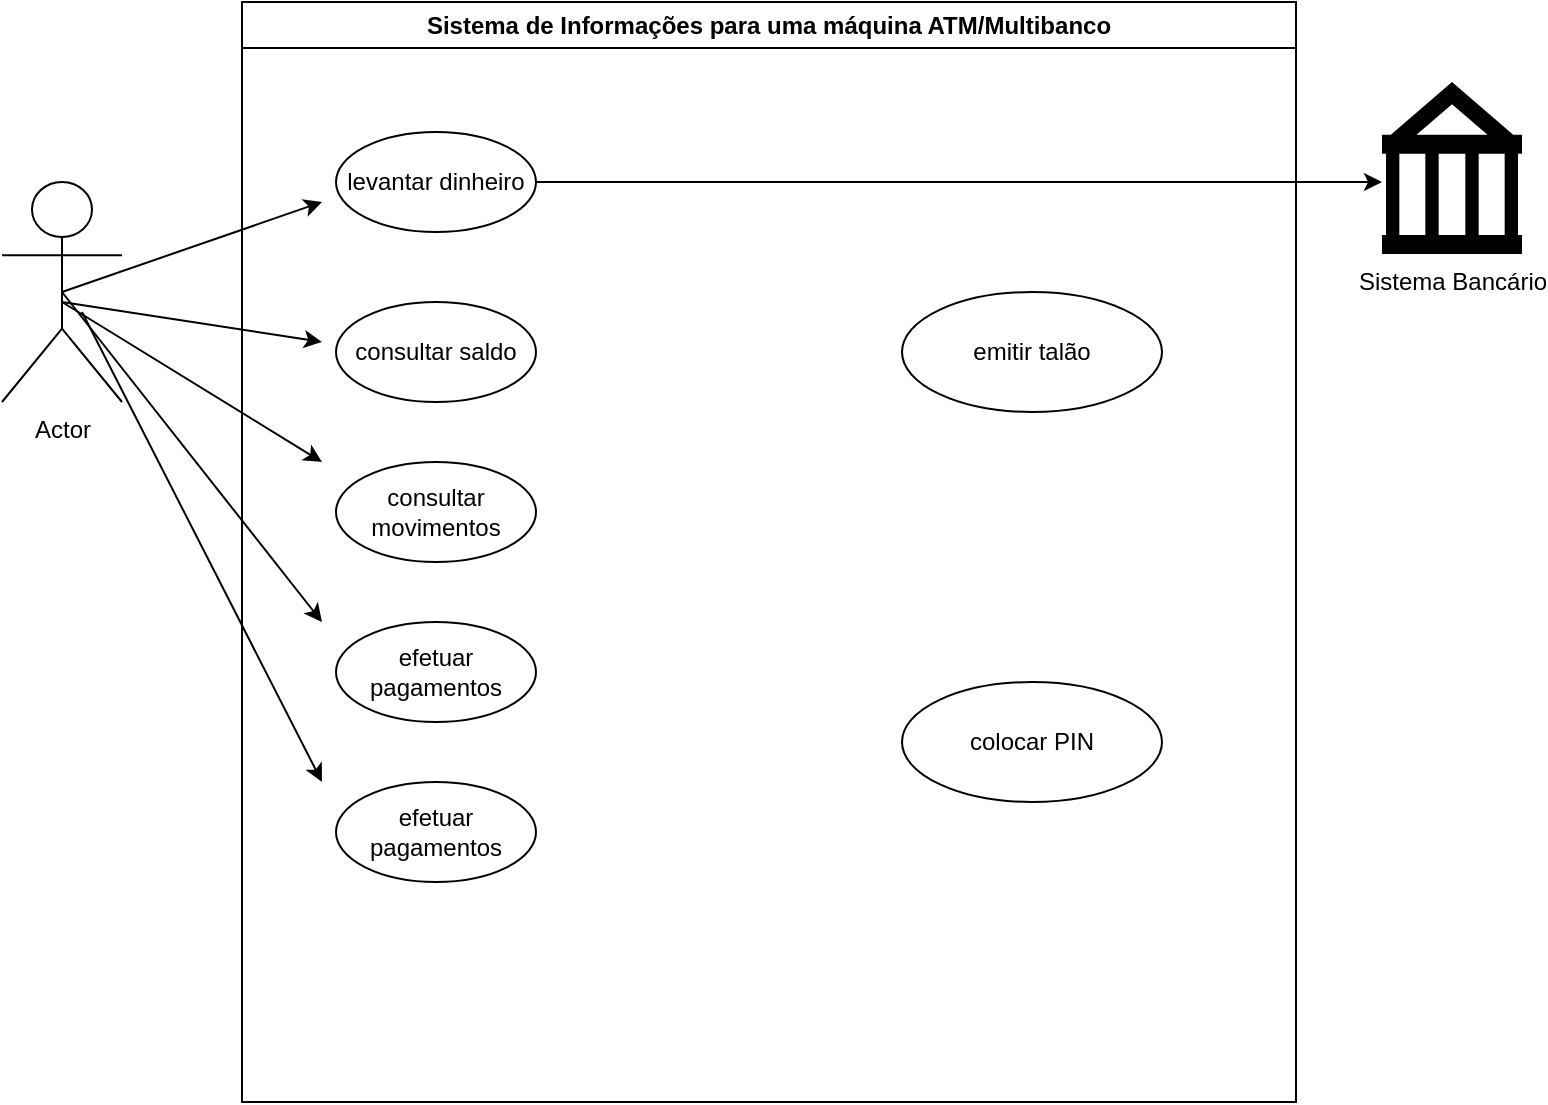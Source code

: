<mxfile version="26.2.14">
  <diagram name="Página-1" id="F3ypCF-EcIqeJBtIhTK2">
    <mxGraphModel dx="1830" dy="803" grid="1" gridSize="10" guides="1" tooltips="1" connect="1" arrows="1" fold="1" page="1" pageScale="1" pageWidth="827" pageHeight="1169" math="0" shadow="0">
      <root>
        <mxCell id="0" />
        <mxCell id="1" parent="0" />
        <mxCell id="16Rfsz4Wqypu9OTbIEwm-1" value="Actor" style="shape=umlActor;verticalLabelPosition=bottom;verticalAlign=top;html=1;outlineConnect=0;" vertex="1" parent="1">
          <mxGeometry x="30" y="170" width="60" height="110" as="geometry" />
        </mxCell>
        <mxCell id="16Rfsz4Wqypu9OTbIEwm-2" value="Sistema de Informações para uma máquina ATM/Multibanco" style="swimlane;whiteSpace=wrap;html=1;" vertex="1" parent="1">
          <mxGeometry x="150" y="80" width="527" height="550" as="geometry" />
        </mxCell>
        <mxCell id="16Rfsz4Wqypu9OTbIEwm-3" value="levantar dinheiro" style="ellipse;whiteSpace=wrap;html=1;" vertex="1" parent="16Rfsz4Wqypu9OTbIEwm-2">
          <mxGeometry x="47" y="65" width="100" height="50" as="geometry" />
        </mxCell>
        <mxCell id="16Rfsz4Wqypu9OTbIEwm-4" value="consultar saldo" style="ellipse;whiteSpace=wrap;html=1;" vertex="1" parent="16Rfsz4Wqypu9OTbIEwm-2">
          <mxGeometry x="47" y="150" width="100" height="50" as="geometry" />
        </mxCell>
        <mxCell id="16Rfsz4Wqypu9OTbIEwm-5" value="consultar movimentos" style="ellipse;whiteSpace=wrap;html=1;" vertex="1" parent="16Rfsz4Wqypu9OTbIEwm-2">
          <mxGeometry x="47" y="230" width="100" height="50" as="geometry" />
        </mxCell>
        <mxCell id="16Rfsz4Wqypu9OTbIEwm-6" value="efetuar pagamentos" style="ellipse;whiteSpace=wrap;html=1;" vertex="1" parent="16Rfsz4Wqypu9OTbIEwm-2">
          <mxGeometry x="47" y="310" width="100" height="50" as="geometry" />
        </mxCell>
        <mxCell id="16Rfsz4Wqypu9OTbIEwm-7" value="efetuar pagamentos" style="ellipse;whiteSpace=wrap;html=1;" vertex="1" parent="16Rfsz4Wqypu9OTbIEwm-2">
          <mxGeometry x="47" y="390" width="100" height="50" as="geometry" />
        </mxCell>
        <mxCell id="16Rfsz4Wqypu9OTbIEwm-8" value="colocar PIN" style="ellipse;whiteSpace=wrap;html=1;" vertex="1" parent="16Rfsz4Wqypu9OTbIEwm-2">
          <mxGeometry x="330" y="340" width="130" height="60" as="geometry" />
        </mxCell>
        <mxCell id="16Rfsz4Wqypu9OTbIEwm-10" value="" style="endArrow=classic;html=1;rounded=0;exitX=0.5;exitY=0.5;exitDx=0;exitDy=0;exitPerimeter=0;" edge="1" parent="16Rfsz4Wqypu9OTbIEwm-2" source="16Rfsz4Wqypu9OTbIEwm-1">
          <mxGeometry width="50" height="50" relative="1" as="geometry">
            <mxPoint x="-70" y="140" as="sourcePoint" />
            <mxPoint x="40" y="100" as="targetPoint" />
          </mxGeometry>
        </mxCell>
        <mxCell id="16Rfsz4Wqypu9OTbIEwm-20" value="" style="endArrow=classic;html=1;rounded=0;" edge="1" parent="16Rfsz4Wqypu9OTbIEwm-2">
          <mxGeometry width="50" height="50" relative="1" as="geometry">
            <mxPoint x="147" y="90" as="sourcePoint" />
            <mxPoint x="570" y="90" as="targetPoint" />
          </mxGeometry>
        </mxCell>
        <mxCell id="16Rfsz4Wqypu9OTbIEwm-21" value="emitir talão" style="ellipse;whiteSpace=wrap;html=1;" vertex="1" parent="16Rfsz4Wqypu9OTbIEwm-2">
          <mxGeometry x="330" y="145" width="130" height="60" as="geometry" />
        </mxCell>
        <mxCell id="16Rfsz4Wqypu9OTbIEwm-12" value="" style="endArrow=classic;html=1;rounded=0;" edge="1" parent="1">
          <mxGeometry width="50" height="50" relative="1" as="geometry">
            <mxPoint x="60" y="230" as="sourcePoint" />
            <mxPoint x="190" y="250" as="targetPoint" />
          </mxGeometry>
        </mxCell>
        <mxCell id="16Rfsz4Wqypu9OTbIEwm-13" value="" style="endArrow=classic;html=1;rounded=0;" edge="1" parent="1">
          <mxGeometry width="50" height="50" relative="1" as="geometry">
            <mxPoint x="60" y="230" as="sourcePoint" />
            <mxPoint x="190" y="310" as="targetPoint" />
          </mxGeometry>
        </mxCell>
        <mxCell id="16Rfsz4Wqypu9OTbIEwm-14" value="" style="endArrow=classic;html=1;rounded=0;exitX=0.5;exitY=0.5;exitDx=0;exitDy=0;exitPerimeter=0;" edge="1" parent="1" source="16Rfsz4Wqypu9OTbIEwm-1">
          <mxGeometry width="50" height="50" relative="1" as="geometry">
            <mxPoint x="90" y="250" as="sourcePoint" />
            <mxPoint x="190" y="390" as="targetPoint" />
          </mxGeometry>
        </mxCell>
        <mxCell id="16Rfsz4Wqypu9OTbIEwm-15" value="" style="endArrow=classic;html=1;rounded=0;exitX=0.5;exitY=0.5;exitDx=0;exitDy=0;exitPerimeter=0;" edge="1" parent="1">
          <mxGeometry width="50" height="50" relative="1" as="geometry">
            <mxPoint x="70" y="235" as="sourcePoint" />
            <mxPoint x="190" y="470" as="targetPoint" />
          </mxGeometry>
        </mxCell>
        <mxCell id="16Rfsz4Wqypu9OTbIEwm-17" value="Sistema Bancário" style="shape=mxgraph.signs.travel.bank;html=1;pointerEvents=1;fillColor=#000000;strokeColor=none;verticalLabelPosition=bottom;verticalAlign=top;align=center;" vertex="1" parent="1">
          <mxGeometry x="720" y="120" width="70" height="86" as="geometry" />
        </mxCell>
      </root>
    </mxGraphModel>
  </diagram>
</mxfile>

